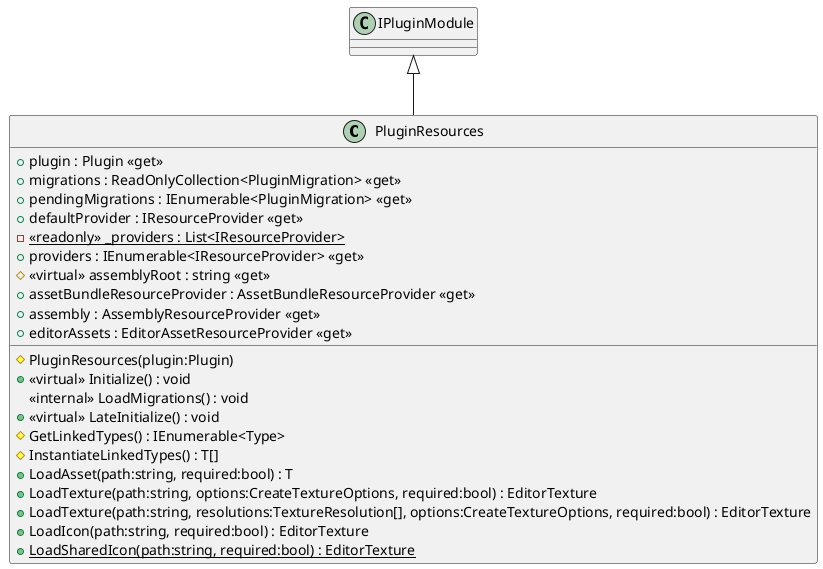 @startuml
class PluginResources {
    # PluginResources(plugin:Plugin)
    + <<virtual>> Initialize() : void
    <<internal>> LoadMigrations() : void
    + <<virtual>> LateInitialize() : void
    + plugin : Plugin <<get>>
    + migrations : ReadOnlyCollection<PluginMigration> <<get>>
    + pendingMigrations : IEnumerable<PluginMigration> <<get>>
    # GetLinkedTypes() : IEnumerable<Type>
    # InstantiateLinkedTypes() : T[]
    + defaultProvider : IResourceProvider <<get>>
    - {static} <<readonly>> _providers : List<IResourceProvider>
    + providers : IEnumerable<IResourceProvider> <<get>>
    # <<virtual>> assemblyRoot : string <<get>>
    + assetBundleResourceProvider : AssetBundleResourceProvider <<get>>
    + assembly : AssemblyResourceProvider <<get>>
    + editorAssets : EditorAssetResourceProvider <<get>>
    + LoadAsset(path:string, required:bool) : T
    + LoadTexture(path:string, options:CreateTextureOptions, required:bool) : EditorTexture
    + LoadTexture(path:string, resolutions:TextureResolution[], options:CreateTextureOptions, required:bool) : EditorTexture
    + LoadIcon(path:string, required:bool) : EditorTexture
    + {static} LoadSharedIcon(path:string, required:bool) : EditorTexture
}
IPluginModule <|-- PluginResources
@enduml

